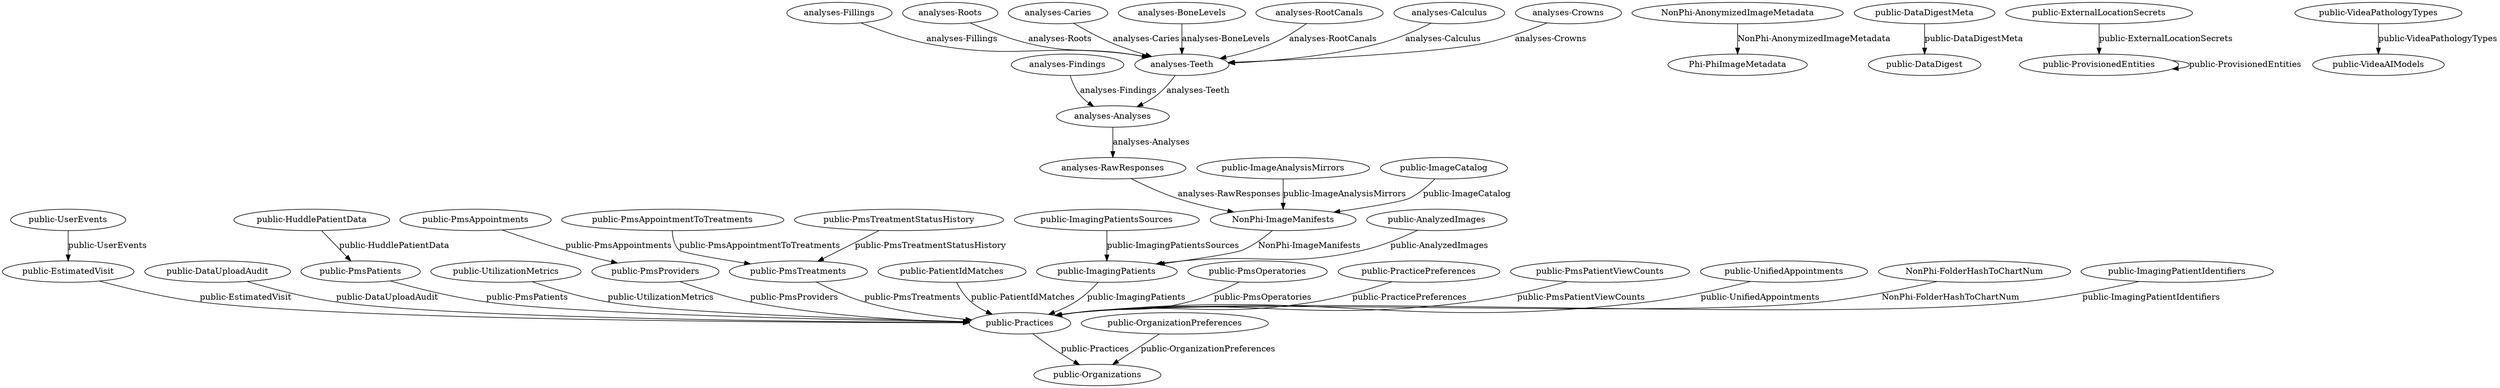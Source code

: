 digraph {
    0 [ label = "Table { name: \"Findings\", schema: \"analyses\", is_extension: None, db_conn: Db { host: \"videaassist-dev-stateful-auroradatabase5475d328-yba7nswm7x1o.cluster-ro-cnejirvk8gvh.us-east-2.rds.amazonaws.com\", user: \"postgres\", db: \"videaHealth\", pw: \"oTmVh,-fWDxwlmTIxRmv4dT33H,bMt\" }, full_name: \"analyses.Findings\", data_file_path: None }" label="analyses-Findings"]
    1 [ label = "Table { name: \"Analyses\", schema: \"analyses\", is_extension: None, db_conn: Db { host: \"videaassist-dev-stateful-auroradatabase5475d328-yba7nswm7x1o.cluster-ro-cnejirvk8gvh.us-east-2.rds.amazonaws.com\", user: \"postgres\", db: \"videaHealth\", pw: \"oTmVh,-fWDxwlmTIxRmv4dT33H,bMt\" }, full_name: \"analyses.Analyses\", data_file_path: None }" label="analyses-Analyses"]
    2 [ label = "Table { name: \"Fillings\", schema: \"analyses\", is_extension: None, db_conn: Db { host: \"videaassist-dev-stateful-auroradatabase5475d328-yba7nswm7x1o.cluster-ro-cnejirvk8gvh.us-east-2.rds.amazonaws.com\", user: \"postgres\", db: \"videaHealth\", pw: \"oTmVh,-fWDxwlmTIxRmv4dT33H,bMt\" }, full_name: \"analyses.Fillings\", data_file_path: None }" label="analyses-Fillings"]
    3 [ label = "Table { name: \"Teeth\", schema: \"analyses\", is_extension: None, db_conn: Db { host: \"videaassist-dev-stateful-auroradatabase5475d328-yba7nswm7x1o.cluster-ro-cnejirvk8gvh.us-east-2.rds.amazonaws.com\", user: \"postgres\", db: \"videaHealth\", pw: \"oTmVh,-fWDxwlmTIxRmv4dT33H,bMt\" }, full_name: \"analyses.Teeth\", data_file_path: None }" label="analyses-Teeth"]
    4 [ label = "Table { name: \"ImageManifests\", schema: \"NonPhi\", is_extension: None, db_conn: Db { host: \"videaassist-dev-stateful-auroradatabase5475d328-yba7nswm7x1o.cluster-ro-cnejirvk8gvh.us-east-2.rds.amazonaws.com\", user: \"postgres\", db: \"videaHealth\", pw: \"oTmVh,-fWDxwlmTIxRmv4dT33H,bMt\" }, full_name: \"NonPhi.ImageManifests\", data_file_path: None }" label="NonPhi-ImageManifests"]
    5 [ label = "Table { name: \"ImagingPatients\", schema: \"public\", is_extension: None, db_conn: Db { host: \"videaassist-dev-stateful-auroradatabase5475d328-yba7nswm7x1o.cluster-ro-cnejirvk8gvh.us-east-2.rds.amazonaws.com\", user: \"postgres\", db: \"videaHealth\", pw: \"oTmVh,-fWDxwlmTIxRmv4dT33H,bMt\" }, full_name: \"public.ImagingPatients\", data_file_path: None }" label="public-ImagingPatients"]
    6 [ label = "Table { name: \"AnonymizedImageMetadata\", schema: \"NonPhi\", is_extension: None, db_conn: Db { host: \"videaassist-dev-stateful-auroradatabase5475d328-yba7nswm7x1o.cluster-ro-cnejirvk8gvh.us-east-2.rds.amazonaws.com\", user: \"postgres\", db: \"videaHealth\", pw: \"oTmVh,-fWDxwlmTIxRmv4dT33H,bMt\" }, full_name: \"NonPhi.AnonymizedImageMetadata\", data_file_path: None }" label="NonPhi-AnonymizedImageMetadata"]
    7 [ label = "Table { name: \"PhiImageMetadata\", schema: \"Phi\", is_extension: None, db_conn: Db { host: \"videaassist-dev-stateful-auroradatabase5475d328-yba7nswm7x1o.cluster-ro-cnejirvk8gvh.us-east-2.rds.amazonaws.com\", user: \"postgres\", db: \"videaHealth\", pw: \"oTmVh,-fWDxwlmTIxRmv4dT33H,bMt\" }, full_name: \"Phi.PhiImageMetadata\", data_file_path: None }" label="Phi-PhiImageMetadata"]
    8 [ label = "Table { name: \"RawResponses\", schema: \"analyses\", is_extension: None, db_conn: Db { host: \"videaassist-dev-stateful-auroradatabase5475d328-yba7nswm7x1o.cluster-ro-cnejirvk8gvh.us-east-2.rds.amazonaws.com\", user: \"postgres\", db: \"videaHealth\", pw: \"oTmVh,-fWDxwlmTIxRmv4dT33H,bMt\" }, full_name: \"analyses.RawResponses\", data_file_path: None }" label="analyses-RawResponses"]
    9 [ label = "Table { name: \"Roots\", schema: \"analyses\", is_extension: None, db_conn: Db { host: \"videaassist-dev-stateful-auroradatabase5475d328-yba7nswm7x1o.cluster-ro-cnejirvk8gvh.us-east-2.rds.amazonaws.com\", user: \"postgres\", db: \"videaHealth\", pw: \"oTmVh,-fWDxwlmTIxRmv4dT33H,bMt\" }, full_name: \"analyses.Roots\", data_file_path: None }" label="analyses-Roots"]
    10 [ label = "Table { name: \"Caries\", schema: \"analyses\", is_extension: None, db_conn: Db { host: \"videaassist-dev-stateful-auroradatabase5475d328-yba7nswm7x1o.cluster-ro-cnejirvk8gvh.us-east-2.rds.amazonaws.com\", user: \"postgres\", db: \"videaHealth\", pw: \"oTmVh,-fWDxwlmTIxRmv4dT33H,bMt\" }, full_name: \"analyses.Caries\", data_file_path: None }" label="analyses-Caries"]
    11 [ label = "Table { name: \"BoneLevels\", schema: \"analyses\", is_extension: None, db_conn: Db { host: \"videaassist-dev-stateful-auroradatabase5475d328-yba7nswm7x1o.cluster-ro-cnejirvk8gvh.us-east-2.rds.amazonaws.com\", user: \"postgres\", db: \"videaHealth\", pw: \"oTmVh,-fWDxwlmTIxRmv4dT33H,bMt\" }, full_name: \"analyses.BoneLevels\", data_file_path: None }" label="analyses-BoneLevels"]
    12 [ label = "Table { name: \"RootCanals\", schema: \"analyses\", is_extension: None, db_conn: Db { host: \"videaassist-dev-stateful-auroradatabase5475d328-yba7nswm7x1o.cluster-ro-cnejirvk8gvh.us-east-2.rds.amazonaws.com\", user: \"postgres\", db: \"videaHealth\", pw: \"oTmVh,-fWDxwlmTIxRmv4dT33H,bMt\" }, full_name: \"analyses.RootCanals\", data_file_path: None }" label="analyses-RootCanals"]
    13 [ label = "Table { name: \"Calculus\", schema: \"analyses\", is_extension: None, db_conn: Db { host: \"videaassist-dev-stateful-auroradatabase5475d328-yba7nswm7x1o.cluster-ro-cnejirvk8gvh.us-east-2.rds.amazonaws.com\", user: \"postgres\", db: \"videaHealth\", pw: \"oTmVh,-fWDxwlmTIxRmv4dT33H,bMt\" }, full_name: \"analyses.Calculus\", data_file_path: None }" label="analyses-Calculus"]
    14 [ label = "Table { name: \"Crowns\", schema: \"analyses\", is_extension: None, db_conn: Db { host: \"videaassist-dev-stateful-auroradatabase5475d328-yba7nswm7x1o.cluster-ro-cnejirvk8gvh.us-east-2.rds.amazonaws.com\", user: \"postgres\", db: \"videaHealth\", pw: \"oTmVh,-fWDxwlmTIxRmv4dT33H,bMt\" }, full_name: \"analyses.Crowns\", data_file_path: None }" label="analyses-Crowns"]
    15 [ label = "Table { name: \"AnalyzedImages\", schema: \"public\", is_extension: None, db_conn: Db { host: \"videaassist-dev-stateful-auroradatabase5475d328-yba7nswm7x1o.cluster-ro-cnejirvk8gvh.us-east-2.rds.amazonaws.com\", user: \"postgres\", db: \"videaHealth\", pw: \"oTmVh,-fWDxwlmTIxRmv4dT33H,bMt\" }, full_name: \"public.AnalyzedImages\", data_file_path: None }" label="public-AnalyzedImages"]
    16 [ label = "Table { name: \"DataDigestMeta\", schema: \"public\", is_extension: None, db_conn: Db { host: \"videaassist-dev-stateful-auroradatabase5475d328-yba7nswm7x1o.cluster-ro-cnejirvk8gvh.us-east-2.rds.amazonaws.com\", user: \"postgres\", db: \"videaHealth\", pw: \"oTmVh,-fWDxwlmTIxRmv4dT33H,bMt\" }, full_name: \"public.DataDigestMeta\", data_file_path: None }" label="public-DataDigestMeta"]
    17 [ label = "Table { name: \"DataDigest\", schema: \"public\", is_extension: None, db_conn: Db { host: \"videaassist-dev-stateful-auroradatabase5475d328-yba7nswm7x1o.cluster-ro-cnejirvk8gvh.us-east-2.rds.amazonaws.com\", user: \"postgres\", db: \"videaHealth\", pw: \"oTmVh,-fWDxwlmTIxRmv4dT33H,bMt\" }, full_name: \"public.DataDigest\", data_file_path: None }" label="public-DataDigest"]
    18 [ label = "Table { name: \"DataUploadAudit\", schema: \"public\", is_extension: None, db_conn: Db { host: \"videaassist-dev-stateful-auroradatabase5475d328-yba7nswm7x1o.cluster-ro-cnejirvk8gvh.us-east-2.rds.amazonaws.com\", user: \"postgres\", db: \"videaHealth\", pw: \"oTmVh,-fWDxwlmTIxRmv4dT33H,bMt\" }, full_name: \"public.DataUploadAudit\", data_file_path: None }" label="public-DataUploadAudit"]
    19 [ label = "Table { name: \"Practices\", schema: \"public\", is_extension: None, db_conn: Db { host: \"videaassist-dev-stateful-auroradatabase5475d328-yba7nswm7x1o.cluster-ro-cnejirvk8gvh.us-east-2.rds.amazonaws.com\", user: \"postgres\", db: \"videaHealth\", pw: \"oTmVh,-fWDxwlmTIxRmv4dT33H,bMt\" }, full_name: \"public.Practices\", data_file_path: None }" label="public-Practices"]
    20 [ label = "Table { name: \"EstimatedVisit\", schema: \"public\", is_extension: None, db_conn: Db { host: \"videaassist-dev-stateful-auroradatabase5475d328-yba7nswm7x1o.cluster-ro-cnejirvk8gvh.us-east-2.rds.amazonaws.com\", user: \"postgres\", db: \"videaHealth\", pw: \"oTmVh,-fWDxwlmTIxRmv4dT33H,bMt\" }, full_name: \"public.EstimatedVisit\", data_file_path: None }" label="public-EstimatedVisit"]
    21 [ label = "Table { name: \"UtilizationMetrics\", schema: \"public\", is_extension: None, db_conn: Db { host: \"videaassist-dev-stateful-auroradatabase5475d328-yba7nswm7x1o.cluster-ro-cnejirvk8gvh.us-east-2.rds.amazonaws.com\", user: \"postgres\", db: \"videaHealth\", pw: \"oTmVh,-fWDxwlmTIxRmv4dT33H,bMt\" }, full_name: \"public.UtilizationMetrics\", data_file_path: None }" label="public-UtilizationMetrics"]
    22 [ label = "Table { name: \"HuddlePatientData\", schema: \"public\", is_extension: None, db_conn: Db { host: \"videaassist-dev-stateful-auroradatabase5475d328-yba7nswm7x1o.cluster-ro-cnejirvk8gvh.us-east-2.rds.amazonaws.com\", user: \"postgres\", db: \"videaHealth\", pw: \"oTmVh,-fWDxwlmTIxRmv4dT33H,bMt\" }, full_name: \"public.HuddlePatientData\", data_file_path: None }" label="public-HuddlePatientData"]
    23 [ label = "Table { name: \"PmsPatients\", schema: \"public\", is_extension: None, db_conn: Db { host: \"videaassist-dev-stateful-auroradatabase5475d328-yba7nswm7x1o.cluster-ro-cnejirvk8gvh.us-east-2.rds.amazonaws.com\", user: \"postgres\", db: \"videaHealth\", pw: \"oTmVh,-fWDxwlmTIxRmv4dT33H,bMt\" }, full_name: \"public.PmsPatients\", data_file_path: None }" label="public-PmsPatients"]
    24 [ label = "Table { name: \"ImageAnalysisMirrors\", schema: \"public\", is_extension: None, db_conn: Db { host: \"videaassist-dev-stateful-auroradatabase5475d328-yba7nswm7x1o.cluster-ro-cnejirvk8gvh.us-east-2.rds.amazonaws.com\", user: \"postgres\", db: \"videaHealth\", pw: \"oTmVh,-fWDxwlmTIxRmv4dT33H,bMt\" }, full_name: \"public.ImageAnalysisMirrors\", data_file_path: None }" label="public-ImageAnalysisMirrors"]
    25 [ label = "Table { name: \"ImageCatalog\", schema: \"public\", is_extension: None, db_conn: Db { host: \"videaassist-dev-stateful-auroradatabase5475d328-yba7nswm7x1o.cluster-ro-cnejirvk8gvh.us-east-2.rds.amazonaws.com\", user: \"postgres\", db: \"videaHealth\", pw: \"oTmVh,-fWDxwlmTIxRmv4dT33H,bMt\" }, full_name: \"public.ImageCatalog\", data_file_path: None }" label="public-ImageCatalog"]
    26 [ label = "Table { name: \"ImagingPatientsSources\", schema: \"public\", is_extension: None, db_conn: Db { host: \"videaassist-dev-stateful-auroradatabase5475d328-yba7nswm7x1o.cluster-ro-cnejirvk8gvh.us-east-2.rds.amazonaws.com\", user: \"postgres\", db: \"videaHealth\", pw: \"oTmVh,-fWDxwlmTIxRmv4dT33H,bMt\" }, full_name: \"public.ImagingPatientsSources\", data_file_path: None }" label="public-ImagingPatientsSources"]
    27 [ label = "Table { name: \"ExternalLocationSecrets\", schema: \"public\", is_extension: None, db_conn: Db { host: \"videaassist-dev-stateful-auroradatabase5475d328-yba7nswm7x1o.cluster-ro-cnejirvk8gvh.us-east-2.rds.amazonaws.com\", user: \"postgres\", db: \"videaHealth\", pw: \"oTmVh,-fWDxwlmTIxRmv4dT33H,bMt\" }, full_name: \"public.ExternalLocationSecrets\", data_file_path: None }" label="public-ExternalLocationSecrets"]
    28 [ label = "Table { name: \"ProvisionedEntities\", schema: \"public\", is_extension: None, db_conn: Db { host: \"videaassist-dev-stateful-auroradatabase5475d328-yba7nswm7x1o.cluster-ro-cnejirvk8gvh.us-east-2.rds.amazonaws.com\", user: \"postgres\", db: \"videaHealth\", pw: \"oTmVh,-fWDxwlmTIxRmv4dT33H,bMt\" }, full_name: \"public.ProvisionedEntities\", data_file_path: None }" label="public-ProvisionedEntities"]
    29 [ label = "Table { name: \"OrganizationPreferences\", schema: \"public\", is_extension: None, db_conn: Db { host: \"videaassist-dev-stateful-auroradatabase5475d328-yba7nswm7x1o.cluster-ro-cnejirvk8gvh.us-east-2.rds.amazonaws.com\", user: \"postgres\", db: \"videaHealth\", pw: \"oTmVh,-fWDxwlmTIxRmv4dT33H,bMt\" }, full_name: \"public.OrganizationPreferences\", data_file_path: None }" label="public-OrganizationPreferences"]
    30 [ label = "Table { name: \"Organizations\", schema: \"public\", is_extension: None, db_conn: Db { host: \"videaassist-dev-stateful-auroradatabase5475d328-yba7nswm7x1o.cluster-ro-cnejirvk8gvh.us-east-2.rds.amazonaws.com\", user: \"postgres\", db: \"videaHealth\", pw: \"oTmVh,-fWDxwlmTIxRmv4dT33H,bMt\" }, full_name: \"public.Organizations\", data_file_path: None }" label="public-Organizations"]
    31 [ label = "Table { name: \"PmsAppointments\", schema: \"public\", is_extension: None, db_conn: Db { host: \"videaassist-dev-stateful-auroradatabase5475d328-yba7nswm7x1o.cluster-ro-cnejirvk8gvh.us-east-2.rds.amazonaws.com\", user: \"postgres\", db: \"videaHealth\", pw: \"oTmVh,-fWDxwlmTIxRmv4dT33H,bMt\" }, full_name: \"public.PmsAppointments\", data_file_path: None }" label="public-PmsAppointments"]
    32 [ label = "Table { name: \"PmsProviders\", schema: \"public\", is_extension: None, db_conn: Db { host: \"videaassist-dev-stateful-auroradatabase5475d328-yba7nswm7x1o.cluster-ro-cnejirvk8gvh.us-east-2.rds.amazonaws.com\", user: \"postgres\", db: \"videaHealth\", pw: \"oTmVh,-fWDxwlmTIxRmv4dT33H,bMt\" }, full_name: \"public.PmsProviders\", data_file_path: None }" label="public-PmsProviders"]
    33 [ label = "Table { name: \"PatientIdMatches\", schema: \"public\", is_extension: None, db_conn: Db { host: \"videaassist-dev-stateful-auroradatabase5475d328-yba7nswm7x1o.cluster-ro-cnejirvk8gvh.us-east-2.rds.amazonaws.com\", user: \"postgres\", db: \"videaHealth\", pw: \"oTmVh,-fWDxwlmTIxRmv4dT33H,bMt\" }, full_name: \"public.PatientIdMatches\", data_file_path: None }" label="public-PatientIdMatches"]
    34 [ label = "Table { name: \"PmsTreatments\", schema: \"public\", is_extension: None, db_conn: Db { host: \"videaassist-dev-stateful-auroradatabase5475d328-yba7nswm7x1o.cluster-ro-cnejirvk8gvh.us-east-2.rds.amazonaws.com\", user: \"postgres\", db: \"videaHealth\", pw: \"oTmVh,-fWDxwlmTIxRmv4dT33H,bMt\" }, full_name: \"public.PmsTreatments\", data_file_path: None }" label="public-PmsTreatments"]
    35 [ label = "Table { name: \"PmsOperatories\", schema: \"public\", is_extension: None, db_conn: Db { host: \"videaassist-dev-stateful-auroradatabase5475d328-yba7nswm7x1o.cluster-ro-cnejirvk8gvh.us-east-2.rds.amazonaws.com\", user: \"postgres\", db: \"videaHealth\", pw: \"oTmVh,-fWDxwlmTIxRmv4dT33H,bMt\" }, full_name: \"public.PmsOperatories\", data_file_path: None }" label="public-PmsOperatories"]
    36 [ label = "Table { name: \"PmsTreatmentStatusHistory\", schema: \"public\", is_extension: None, db_conn: Db { host: \"videaassist-dev-stateful-auroradatabase5475d328-yba7nswm7x1o.cluster-ro-cnejirvk8gvh.us-east-2.rds.amazonaws.com\", user: \"postgres\", db: \"videaHealth\", pw: \"oTmVh,-fWDxwlmTIxRmv4dT33H,bMt\" }, full_name: \"public.PmsTreatmentStatusHistory\", data_file_path: None }" label="public-PmsTreatmentStatusHistory"]
    37 [ label = "Table { name: \"PracticePreferences\", schema: \"public\", is_extension: None, db_conn: Db { host: \"videaassist-dev-stateful-auroradatabase5475d328-yba7nswm7x1o.cluster-ro-cnejirvk8gvh.us-east-2.rds.amazonaws.com\", user: \"postgres\", db: \"videaHealth\", pw: \"oTmVh,-fWDxwlmTIxRmv4dT33H,bMt\" }, full_name: \"public.PracticePreferences\", data_file_path: None }" label="public-PracticePreferences"]
    38 [ label = "Table { name: \"PmsPatientViewCounts\", schema: \"public\", is_extension: None, db_conn: Db { host: \"videaassist-dev-stateful-auroradatabase5475d328-yba7nswm7x1o.cluster-ro-cnejirvk8gvh.us-east-2.rds.amazonaws.com\", user: \"postgres\", db: \"videaHealth\", pw: \"oTmVh,-fWDxwlmTIxRmv4dT33H,bMt\" }, full_name: \"public.PmsPatientViewCounts\", data_file_path: None }" label="public-PmsPatientViewCounts"]
    39 [ label = "Table { name: \"PmsAppointmentToTreatments\", schema: \"public\", is_extension: None, db_conn: Db { host: \"videaassist-dev-stateful-auroradatabase5475d328-yba7nswm7x1o.cluster-ro-cnejirvk8gvh.us-east-2.rds.amazonaws.com\", user: \"postgres\", db: \"videaHealth\", pw: \"oTmVh,-fWDxwlmTIxRmv4dT33H,bMt\" }, full_name: \"public.PmsAppointmentToTreatments\", data_file_path: None }" label="public-PmsAppointmentToTreatments"]
    40 [ label = "Table { name: \"VideaPathologyTypes\", schema: \"public\", is_extension: None, db_conn: Db { host: \"videaassist-dev-stateful-auroradatabase5475d328-yba7nswm7x1o.cluster-ro-cnejirvk8gvh.us-east-2.rds.amazonaws.com\", user: \"postgres\", db: \"videaHealth\", pw: \"oTmVh,-fWDxwlmTIxRmv4dT33H,bMt\" }, full_name: \"public.VideaPathologyTypes\", data_file_path: None }" label="public-VideaPathologyTypes"]
    41 [ label = "Table { name: \"VideaAIModels\", schema: \"public\", is_extension: None, db_conn: Db { host: \"videaassist-dev-stateful-auroradatabase5475d328-yba7nswm7x1o.cluster-ro-cnejirvk8gvh.us-east-2.rds.amazonaws.com\", user: \"postgres\", db: \"videaHealth\", pw: \"oTmVh,-fWDxwlmTIxRmv4dT33H,bMt\" }, full_name: \"public.VideaAIModels\", data_file_path: None }" label="public-VideaAIModels"]
    42 [ label = "Table { name: \"UnifiedAppointments\", schema: \"public\", is_extension: None, db_conn: Db { host: \"videaassist-dev-stateful-auroradatabase5475d328-yba7nswm7x1o.cluster-ro-cnejirvk8gvh.us-east-2.rds.amazonaws.com\", user: \"postgres\", db: \"videaHealth\", pw: \"oTmVh,-fWDxwlmTIxRmv4dT33H,bMt\" }, full_name: \"public.UnifiedAppointments\", data_file_path: None }" label="public-UnifiedAppointments"]
    43 [ label = "Table { name: \"UserEvents\", schema: \"public\", is_extension: None, db_conn: Db { host: \"videaassist-dev-stateful-auroradatabase5475d328-yba7nswm7x1o.cluster-ro-cnejirvk8gvh.us-east-2.rds.amazonaws.com\", user: \"postgres\", db: \"videaHealth\", pw: \"oTmVh,-fWDxwlmTIxRmv4dT33H,bMt\" }, full_name: \"public.UserEvents\", data_file_path: None }" label="public-UserEvents"]
    44 [ label = "Table { name: \"FolderHashToChartNum\", schema: \"NonPhi\", is_extension: None, db_conn: Db { host: \"videaassist-dev-stateful-auroradatabase5475d328-yba7nswm7x1o.cluster-ro-cnejirvk8gvh.us-east-2.rds.amazonaws.com\", user: \"postgres\", db: \"videaHealth\", pw: \"oTmVh,-fWDxwlmTIxRmv4dT33H,bMt\" }, full_name: \"NonPhi.FolderHashToChartNum\", data_file_path: None }" label="NonPhi-FolderHashToChartNum"]
    45 [ label = "Table { name: \"ImagingPatientIdentifiers\", schema: \"public\", is_extension: None, db_conn: Db { host: \"videaassist-dev-stateful-auroradatabase5475d328-yba7nswm7x1o.cluster-ro-cnejirvk8gvh.us-east-2.rds.amazonaws.com\", user: \"postgres\", db: \"videaHealth\", pw: \"oTmVh,-fWDxwlmTIxRmv4dT33H,bMt\" }, full_name: \"public.ImagingPatientIdentifiers\", data_file_path: None }" label="public-ImagingPatientIdentifiers"]
    0 -> 1 [ label="analyses-Findings"]
    2 -> 3 [ label="analyses-Fillings"]
    4 -> 5 [ label="NonPhi-ImageManifests"]
    6 -> 7 [ label="NonPhi-AnonymizedImageMetadata"]
    1 -> 8 [ label="analyses-Analyses"]
    9 -> 3 [ label="analyses-Roots"]
    8 -> 4 [ label="analyses-RawResponses"]
    10 -> 3 [ label="analyses-Caries"]
    11 -> 3 [ label="analyses-BoneLevels"]
    12 -> 3 [ label="analyses-RootCanals"]
    3 -> 1 [ label="analyses-Teeth"]
    13 -> 3 [ label="analyses-Calculus"]
    14 -> 3 [ label="analyses-Crowns"]
    15 -> 5 [ label="public-AnalyzedImages"]
    16 -> 17 [ label="public-DataDigestMeta"]
    18 -> 19 [ label="public-DataUploadAudit"]
    20 -> 19 [ label="public-EstimatedVisit"]
    21 -> 19 [ label="public-UtilizationMetrics"]
    22 -> 23 [ label="public-HuddlePatientData"]
    24 -> 4 [ label="public-ImageAnalysisMirrors"]
    25 -> 4 [ label="public-ImageCatalog"]
    26 -> 5 [ label="public-ImagingPatientsSources"]
    27 -> 28 [ label="public-ExternalLocationSecrets"]
    29 -> 30 [ label="public-OrganizationPreferences"]
    31 -> 32 [ label="public-PmsAppointments"]
    33 -> 19 [ label="public-PatientIdMatches"]
    32 -> 19 [ label="public-PmsProviders"]
    34 -> 19 [ label="public-PmsTreatments"]
    35 -> 19 [ label="public-PmsOperatories"]
    36 -> 34 [ label="public-PmsTreatmentStatusHistory"]
    37 -> 19 [ label="public-PracticePreferences"]
    38 -> 19 [ label="public-PmsPatientViewCounts"]
    23 -> 19 [ label="public-PmsPatients"]
    39 -> 34 [ label="public-PmsAppointmentToTreatments"]
    40 -> 41 [ label="public-VideaPathologyTypes"]
    42 -> 19 [ label="public-UnifiedAppointments"]
    43 -> 20 [ label="public-UserEvents"]
    28 -> 28 [ label="public-ProvisionedEntities"]
    44 -> 19 [ label="NonPhi-FolderHashToChartNum"]
    19 -> 30 [ label="public-Practices"]
    45 -> 19 [ label="public-ImagingPatientIdentifiers"]
    5 -> 19 [ label="public-ImagingPatients"]
}
